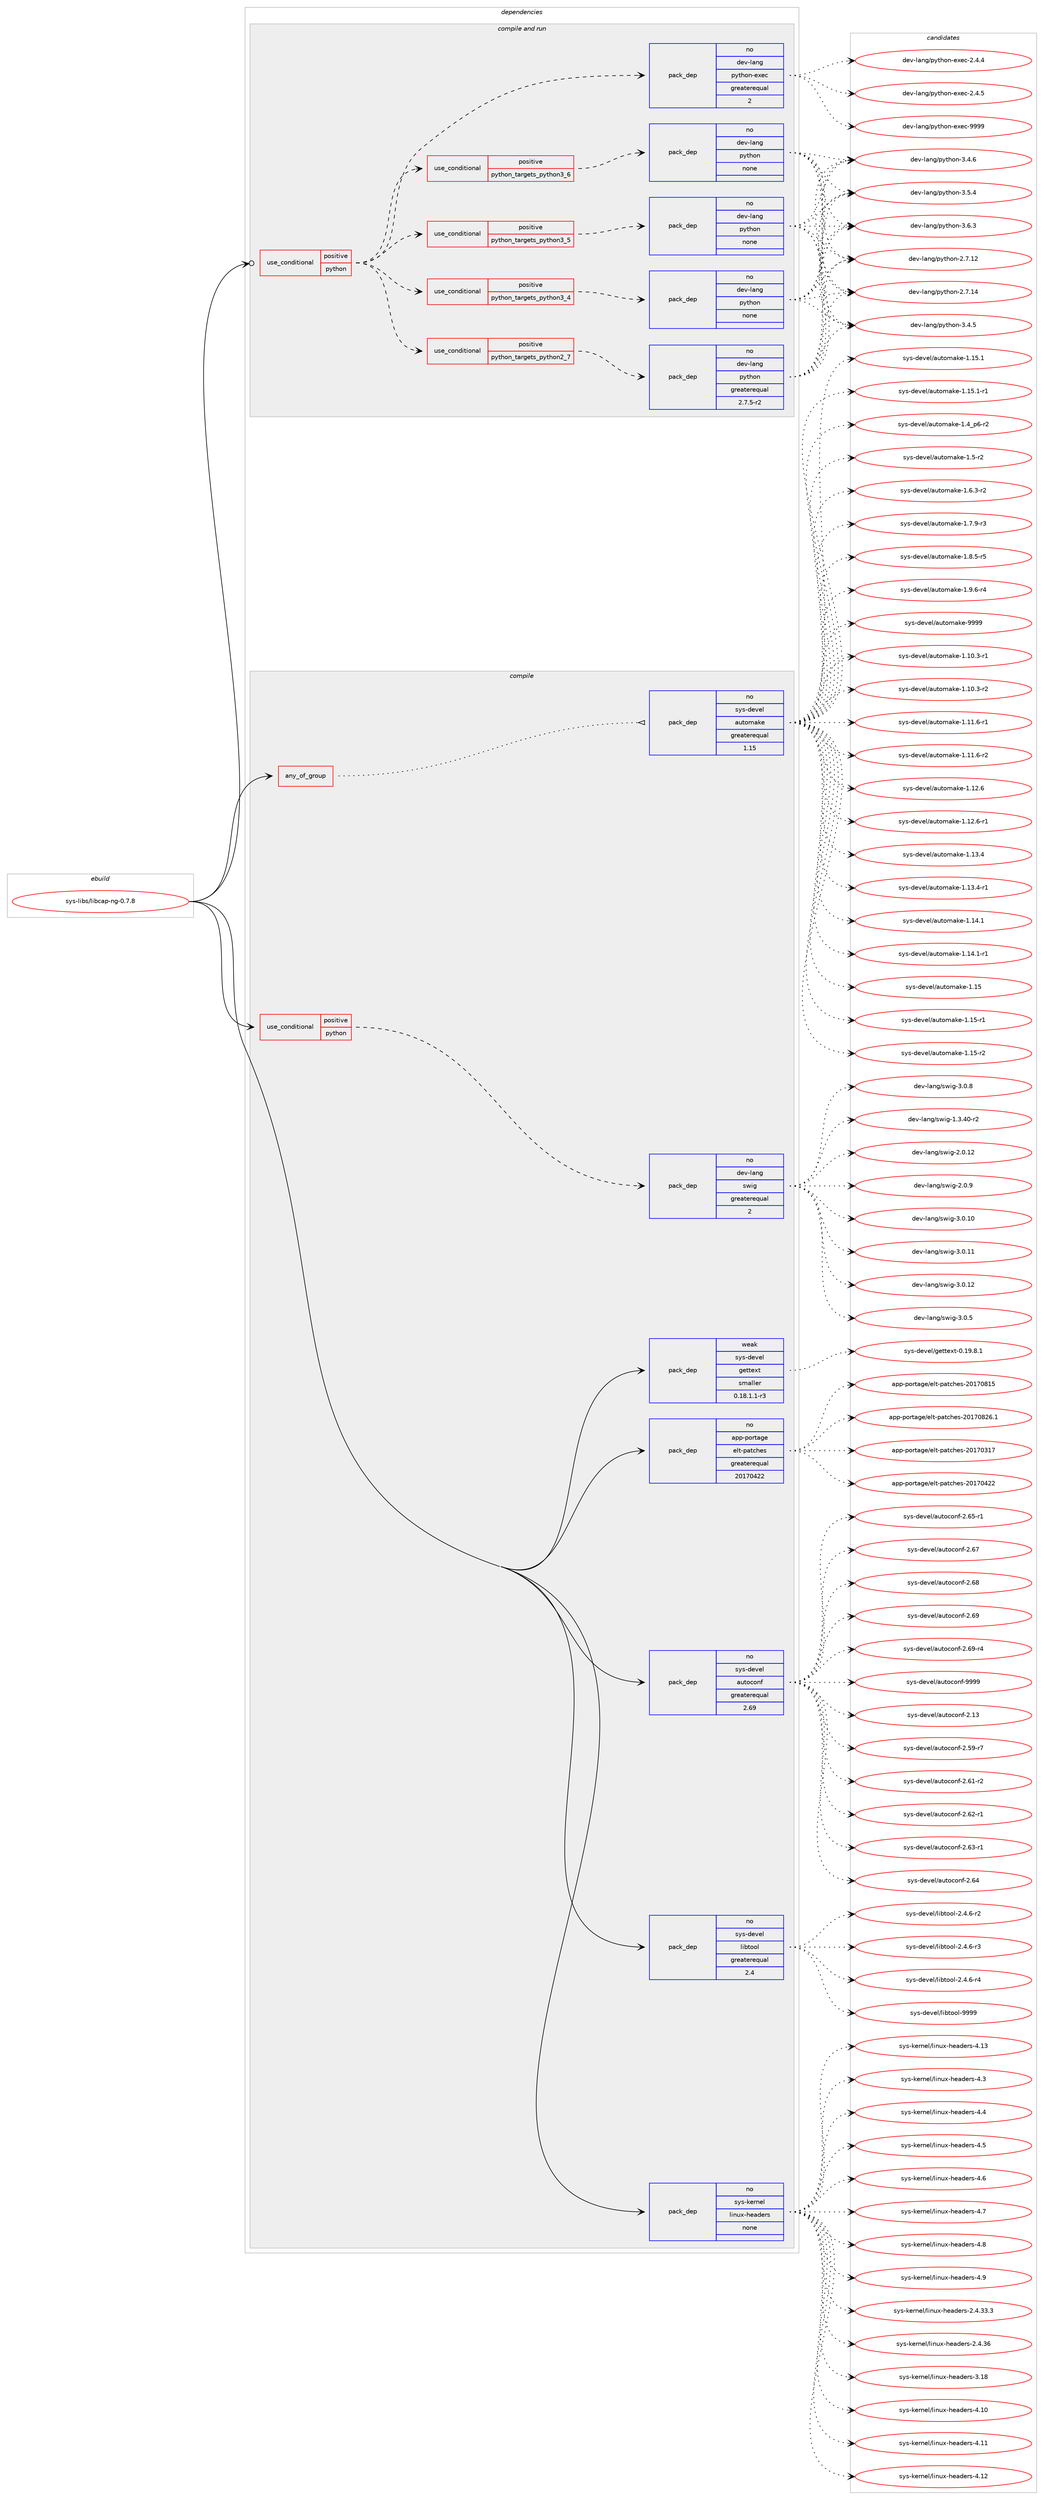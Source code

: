 digraph prolog {

# *************
# Graph options
# *************

newrank=true;
concentrate=true;
compound=true;
graph [rankdir=LR,fontname=Helvetica,fontsize=10,ranksep=1.5];#, ranksep=2.5, nodesep=0.2];
edge  [arrowhead=vee];
node  [fontname=Helvetica,fontsize=10];

# **********
# The ebuild
# **********

subgraph cluster_leftcol {
color=gray;
rank=same;
label=<<i>ebuild</i>>;
id [label="sys-libs/libcap-ng-0.7.8", color=red, width=4, href="../sys-libs/libcap-ng-0.7.8.svg"];
}

# ****************
# The dependencies
# ****************

subgraph cluster_midcol {
color=gray;
label=<<i>dependencies</i>>;
subgraph cluster_compile {
fillcolor="#eeeeee";
style=filled;
label=<<i>compile</i>>;
subgraph any8418 {
dependency494699 [label=<<TABLE BORDER="0" CELLBORDER="1" CELLSPACING="0" CELLPADDING="4"><TR><TD CELLPADDING="10">any_of_group</TD></TR></TABLE>>, shape=none, color=red];subgraph pack367717 {
dependency494700 [label=<<TABLE BORDER="0" CELLBORDER="1" CELLSPACING="0" CELLPADDING="4" WIDTH="220"><TR><TD ROWSPAN="6" CELLPADDING="30">pack_dep</TD></TR><TR><TD WIDTH="110">no</TD></TR><TR><TD>sys-devel</TD></TR><TR><TD>automake</TD></TR><TR><TD>greaterequal</TD></TR><TR><TD>1.15</TD></TR></TABLE>>, shape=none, color=blue];
}
dependency494699:e -> dependency494700:w [weight=20,style="dotted",arrowhead="oinv"];
}
id:e -> dependency494699:w [weight=20,style="solid",arrowhead="vee"];
subgraph cond118255 {
dependency494701 [label=<<TABLE BORDER="0" CELLBORDER="1" CELLSPACING="0" CELLPADDING="4"><TR><TD ROWSPAN="3" CELLPADDING="10">use_conditional</TD></TR><TR><TD>positive</TD></TR><TR><TD>python</TD></TR></TABLE>>, shape=none, color=red];
subgraph pack367718 {
dependency494702 [label=<<TABLE BORDER="0" CELLBORDER="1" CELLSPACING="0" CELLPADDING="4" WIDTH="220"><TR><TD ROWSPAN="6" CELLPADDING="30">pack_dep</TD></TR><TR><TD WIDTH="110">no</TD></TR><TR><TD>dev-lang</TD></TR><TR><TD>swig</TD></TR><TR><TD>greaterequal</TD></TR><TR><TD>2</TD></TR></TABLE>>, shape=none, color=blue];
}
dependency494701:e -> dependency494702:w [weight=20,style="dashed",arrowhead="vee"];
}
id:e -> dependency494701:w [weight=20,style="solid",arrowhead="vee"];
subgraph pack367719 {
dependency494703 [label=<<TABLE BORDER="0" CELLBORDER="1" CELLSPACING="0" CELLPADDING="4" WIDTH="220"><TR><TD ROWSPAN="6" CELLPADDING="30">pack_dep</TD></TR><TR><TD WIDTH="110">no</TD></TR><TR><TD>app-portage</TD></TR><TR><TD>elt-patches</TD></TR><TR><TD>greaterequal</TD></TR><TR><TD>20170422</TD></TR></TABLE>>, shape=none, color=blue];
}
id:e -> dependency494703:w [weight=20,style="solid",arrowhead="vee"];
subgraph pack367720 {
dependency494704 [label=<<TABLE BORDER="0" CELLBORDER="1" CELLSPACING="0" CELLPADDING="4" WIDTH="220"><TR><TD ROWSPAN="6" CELLPADDING="30">pack_dep</TD></TR><TR><TD WIDTH="110">no</TD></TR><TR><TD>sys-devel</TD></TR><TR><TD>autoconf</TD></TR><TR><TD>greaterequal</TD></TR><TR><TD>2.69</TD></TR></TABLE>>, shape=none, color=blue];
}
id:e -> dependency494704:w [weight=20,style="solid",arrowhead="vee"];
subgraph pack367721 {
dependency494705 [label=<<TABLE BORDER="0" CELLBORDER="1" CELLSPACING="0" CELLPADDING="4" WIDTH="220"><TR><TD ROWSPAN="6" CELLPADDING="30">pack_dep</TD></TR><TR><TD WIDTH="110">no</TD></TR><TR><TD>sys-devel</TD></TR><TR><TD>libtool</TD></TR><TR><TD>greaterequal</TD></TR><TR><TD>2.4</TD></TR></TABLE>>, shape=none, color=blue];
}
id:e -> dependency494705:w [weight=20,style="solid",arrowhead="vee"];
subgraph pack367722 {
dependency494706 [label=<<TABLE BORDER="0" CELLBORDER="1" CELLSPACING="0" CELLPADDING="4" WIDTH="220"><TR><TD ROWSPAN="6" CELLPADDING="30">pack_dep</TD></TR><TR><TD WIDTH="110">no</TD></TR><TR><TD>sys-kernel</TD></TR><TR><TD>linux-headers</TD></TR><TR><TD>none</TD></TR><TR><TD></TD></TR></TABLE>>, shape=none, color=blue];
}
id:e -> dependency494706:w [weight=20,style="solid",arrowhead="vee"];
subgraph pack367723 {
dependency494707 [label=<<TABLE BORDER="0" CELLBORDER="1" CELLSPACING="0" CELLPADDING="4" WIDTH="220"><TR><TD ROWSPAN="6" CELLPADDING="30">pack_dep</TD></TR><TR><TD WIDTH="110">weak</TD></TR><TR><TD>sys-devel</TD></TR><TR><TD>gettext</TD></TR><TR><TD>smaller</TD></TR><TR><TD>0.18.1.1-r3</TD></TR></TABLE>>, shape=none, color=blue];
}
id:e -> dependency494707:w [weight=20,style="solid",arrowhead="vee"];
}
subgraph cluster_compileandrun {
fillcolor="#eeeeee";
style=filled;
label=<<i>compile and run</i>>;
subgraph cond118256 {
dependency494708 [label=<<TABLE BORDER="0" CELLBORDER="1" CELLSPACING="0" CELLPADDING="4"><TR><TD ROWSPAN="3" CELLPADDING="10">use_conditional</TD></TR><TR><TD>positive</TD></TR><TR><TD>python</TD></TR></TABLE>>, shape=none, color=red];
subgraph cond118257 {
dependency494709 [label=<<TABLE BORDER="0" CELLBORDER="1" CELLSPACING="0" CELLPADDING="4"><TR><TD ROWSPAN="3" CELLPADDING="10">use_conditional</TD></TR><TR><TD>positive</TD></TR><TR><TD>python_targets_python2_7</TD></TR></TABLE>>, shape=none, color=red];
subgraph pack367724 {
dependency494710 [label=<<TABLE BORDER="0" CELLBORDER="1" CELLSPACING="0" CELLPADDING="4" WIDTH="220"><TR><TD ROWSPAN="6" CELLPADDING="30">pack_dep</TD></TR><TR><TD WIDTH="110">no</TD></TR><TR><TD>dev-lang</TD></TR><TR><TD>python</TD></TR><TR><TD>greaterequal</TD></TR><TR><TD>2.7.5-r2</TD></TR></TABLE>>, shape=none, color=blue];
}
dependency494709:e -> dependency494710:w [weight=20,style="dashed",arrowhead="vee"];
}
dependency494708:e -> dependency494709:w [weight=20,style="dashed",arrowhead="vee"];
subgraph cond118258 {
dependency494711 [label=<<TABLE BORDER="0" CELLBORDER="1" CELLSPACING="0" CELLPADDING="4"><TR><TD ROWSPAN="3" CELLPADDING="10">use_conditional</TD></TR><TR><TD>positive</TD></TR><TR><TD>python_targets_python3_4</TD></TR></TABLE>>, shape=none, color=red];
subgraph pack367725 {
dependency494712 [label=<<TABLE BORDER="0" CELLBORDER="1" CELLSPACING="0" CELLPADDING="4" WIDTH="220"><TR><TD ROWSPAN="6" CELLPADDING="30">pack_dep</TD></TR><TR><TD WIDTH="110">no</TD></TR><TR><TD>dev-lang</TD></TR><TR><TD>python</TD></TR><TR><TD>none</TD></TR><TR><TD></TD></TR></TABLE>>, shape=none, color=blue];
}
dependency494711:e -> dependency494712:w [weight=20,style="dashed",arrowhead="vee"];
}
dependency494708:e -> dependency494711:w [weight=20,style="dashed",arrowhead="vee"];
subgraph cond118259 {
dependency494713 [label=<<TABLE BORDER="0" CELLBORDER="1" CELLSPACING="0" CELLPADDING="4"><TR><TD ROWSPAN="3" CELLPADDING="10">use_conditional</TD></TR><TR><TD>positive</TD></TR><TR><TD>python_targets_python3_5</TD></TR></TABLE>>, shape=none, color=red];
subgraph pack367726 {
dependency494714 [label=<<TABLE BORDER="0" CELLBORDER="1" CELLSPACING="0" CELLPADDING="4" WIDTH="220"><TR><TD ROWSPAN="6" CELLPADDING="30">pack_dep</TD></TR><TR><TD WIDTH="110">no</TD></TR><TR><TD>dev-lang</TD></TR><TR><TD>python</TD></TR><TR><TD>none</TD></TR><TR><TD></TD></TR></TABLE>>, shape=none, color=blue];
}
dependency494713:e -> dependency494714:w [weight=20,style="dashed",arrowhead="vee"];
}
dependency494708:e -> dependency494713:w [weight=20,style="dashed",arrowhead="vee"];
subgraph cond118260 {
dependency494715 [label=<<TABLE BORDER="0" CELLBORDER="1" CELLSPACING="0" CELLPADDING="4"><TR><TD ROWSPAN="3" CELLPADDING="10">use_conditional</TD></TR><TR><TD>positive</TD></TR><TR><TD>python_targets_python3_6</TD></TR></TABLE>>, shape=none, color=red];
subgraph pack367727 {
dependency494716 [label=<<TABLE BORDER="0" CELLBORDER="1" CELLSPACING="0" CELLPADDING="4" WIDTH="220"><TR><TD ROWSPAN="6" CELLPADDING="30">pack_dep</TD></TR><TR><TD WIDTH="110">no</TD></TR><TR><TD>dev-lang</TD></TR><TR><TD>python</TD></TR><TR><TD>none</TD></TR><TR><TD></TD></TR></TABLE>>, shape=none, color=blue];
}
dependency494715:e -> dependency494716:w [weight=20,style="dashed",arrowhead="vee"];
}
dependency494708:e -> dependency494715:w [weight=20,style="dashed",arrowhead="vee"];
subgraph pack367728 {
dependency494717 [label=<<TABLE BORDER="0" CELLBORDER="1" CELLSPACING="0" CELLPADDING="4" WIDTH="220"><TR><TD ROWSPAN="6" CELLPADDING="30">pack_dep</TD></TR><TR><TD WIDTH="110">no</TD></TR><TR><TD>dev-lang</TD></TR><TR><TD>python-exec</TD></TR><TR><TD>greaterequal</TD></TR><TR><TD>2</TD></TR></TABLE>>, shape=none, color=blue];
}
dependency494708:e -> dependency494717:w [weight=20,style="dashed",arrowhead="vee"];
}
id:e -> dependency494708:w [weight=20,style="solid",arrowhead="odotvee"];
}
subgraph cluster_run {
fillcolor="#eeeeee";
style=filled;
label=<<i>run</i>>;
}
}

# **************
# The candidates
# **************

subgraph cluster_choices {
rank=same;
color=gray;
label=<<i>candidates</i>>;

subgraph choice367717 {
color=black;
nodesep=1;
choice11512111545100101118101108479711711611110997107101454946494846514511449 [label="sys-devel/automake-1.10.3-r1", color=red, width=4,href="../sys-devel/automake-1.10.3-r1.svg"];
choice11512111545100101118101108479711711611110997107101454946494846514511450 [label="sys-devel/automake-1.10.3-r2", color=red, width=4,href="../sys-devel/automake-1.10.3-r2.svg"];
choice11512111545100101118101108479711711611110997107101454946494946544511449 [label="sys-devel/automake-1.11.6-r1", color=red, width=4,href="../sys-devel/automake-1.11.6-r1.svg"];
choice11512111545100101118101108479711711611110997107101454946494946544511450 [label="sys-devel/automake-1.11.6-r2", color=red, width=4,href="../sys-devel/automake-1.11.6-r2.svg"];
choice1151211154510010111810110847971171161111099710710145494649504654 [label="sys-devel/automake-1.12.6", color=red, width=4,href="../sys-devel/automake-1.12.6.svg"];
choice11512111545100101118101108479711711611110997107101454946495046544511449 [label="sys-devel/automake-1.12.6-r1", color=red, width=4,href="../sys-devel/automake-1.12.6-r1.svg"];
choice1151211154510010111810110847971171161111099710710145494649514652 [label="sys-devel/automake-1.13.4", color=red, width=4,href="../sys-devel/automake-1.13.4.svg"];
choice11512111545100101118101108479711711611110997107101454946495146524511449 [label="sys-devel/automake-1.13.4-r1", color=red, width=4,href="../sys-devel/automake-1.13.4-r1.svg"];
choice1151211154510010111810110847971171161111099710710145494649524649 [label="sys-devel/automake-1.14.1", color=red, width=4,href="../sys-devel/automake-1.14.1.svg"];
choice11512111545100101118101108479711711611110997107101454946495246494511449 [label="sys-devel/automake-1.14.1-r1", color=red, width=4,href="../sys-devel/automake-1.14.1-r1.svg"];
choice115121115451001011181011084797117116111109971071014549464953 [label="sys-devel/automake-1.15", color=red, width=4,href="../sys-devel/automake-1.15.svg"];
choice1151211154510010111810110847971171161111099710710145494649534511449 [label="sys-devel/automake-1.15-r1", color=red, width=4,href="../sys-devel/automake-1.15-r1.svg"];
choice1151211154510010111810110847971171161111099710710145494649534511450 [label="sys-devel/automake-1.15-r2", color=red, width=4,href="../sys-devel/automake-1.15-r2.svg"];
choice1151211154510010111810110847971171161111099710710145494649534649 [label="sys-devel/automake-1.15.1", color=red, width=4,href="../sys-devel/automake-1.15.1.svg"];
choice11512111545100101118101108479711711611110997107101454946495346494511449 [label="sys-devel/automake-1.15.1-r1", color=red, width=4,href="../sys-devel/automake-1.15.1-r1.svg"];
choice115121115451001011181011084797117116111109971071014549465295112544511450 [label="sys-devel/automake-1.4_p6-r2", color=red, width=4,href="../sys-devel/automake-1.4_p6-r2.svg"];
choice11512111545100101118101108479711711611110997107101454946534511450 [label="sys-devel/automake-1.5-r2", color=red, width=4,href="../sys-devel/automake-1.5-r2.svg"];
choice115121115451001011181011084797117116111109971071014549465446514511450 [label="sys-devel/automake-1.6.3-r2", color=red, width=4,href="../sys-devel/automake-1.6.3-r2.svg"];
choice115121115451001011181011084797117116111109971071014549465546574511451 [label="sys-devel/automake-1.7.9-r3", color=red, width=4,href="../sys-devel/automake-1.7.9-r3.svg"];
choice115121115451001011181011084797117116111109971071014549465646534511453 [label="sys-devel/automake-1.8.5-r5", color=red, width=4,href="../sys-devel/automake-1.8.5-r5.svg"];
choice115121115451001011181011084797117116111109971071014549465746544511452 [label="sys-devel/automake-1.9.6-r4", color=red, width=4,href="../sys-devel/automake-1.9.6-r4.svg"];
choice115121115451001011181011084797117116111109971071014557575757 [label="sys-devel/automake-9999", color=red, width=4,href="../sys-devel/automake-9999.svg"];
dependency494700:e -> choice11512111545100101118101108479711711611110997107101454946494846514511449:w [style=dotted,weight="100"];
dependency494700:e -> choice11512111545100101118101108479711711611110997107101454946494846514511450:w [style=dotted,weight="100"];
dependency494700:e -> choice11512111545100101118101108479711711611110997107101454946494946544511449:w [style=dotted,weight="100"];
dependency494700:e -> choice11512111545100101118101108479711711611110997107101454946494946544511450:w [style=dotted,weight="100"];
dependency494700:e -> choice1151211154510010111810110847971171161111099710710145494649504654:w [style=dotted,weight="100"];
dependency494700:e -> choice11512111545100101118101108479711711611110997107101454946495046544511449:w [style=dotted,weight="100"];
dependency494700:e -> choice1151211154510010111810110847971171161111099710710145494649514652:w [style=dotted,weight="100"];
dependency494700:e -> choice11512111545100101118101108479711711611110997107101454946495146524511449:w [style=dotted,weight="100"];
dependency494700:e -> choice1151211154510010111810110847971171161111099710710145494649524649:w [style=dotted,weight="100"];
dependency494700:e -> choice11512111545100101118101108479711711611110997107101454946495246494511449:w [style=dotted,weight="100"];
dependency494700:e -> choice115121115451001011181011084797117116111109971071014549464953:w [style=dotted,weight="100"];
dependency494700:e -> choice1151211154510010111810110847971171161111099710710145494649534511449:w [style=dotted,weight="100"];
dependency494700:e -> choice1151211154510010111810110847971171161111099710710145494649534511450:w [style=dotted,weight="100"];
dependency494700:e -> choice1151211154510010111810110847971171161111099710710145494649534649:w [style=dotted,weight="100"];
dependency494700:e -> choice11512111545100101118101108479711711611110997107101454946495346494511449:w [style=dotted,weight="100"];
dependency494700:e -> choice115121115451001011181011084797117116111109971071014549465295112544511450:w [style=dotted,weight="100"];
dependency494700:e -> choice11512111545100101118101108479711711611110997107101454946534511450:w [style=dotted,weight="100"];
dependency494700:e -> choice115121115451001011181011084797117116111109971071014549465446514511450:w [style=dotted,weight="100"];
dependency494700:e -> choice115121115451001011181011084797117116111109971071014549465546574511451:w [style=dotted,weight="100"];
dependency494700:e -> choice115121115451001011181011084797117116111109971071014549465646534511453:w [style=dotted,weight="100"];
dependency494700:e -> choice115121115451001011181011084797117116111109971071014549465746544511452:w [style=dotted,weight="100"];
dependency494700:e -> choice115121115451001011181011084797117116111109971071014557575757:w [style=dotted,weight="100"];
}
subgraph choice367718 {
color=black;
nodesep=1;
choice100101118451089711010347115119105103454946514652484511450 [label="dev-lang/swig-1.3.40-r2", color=red, width=4,href="../dev-lang/swig-1.3.40-r2.svg"];
choice10010111845108971101034711511910510345504648464950 [label="dev-lang/swig-2.0.12", color=red, width=4,href="../dev-lang/swig-2.0.12.svg"];
choice100101118451089711010347115119105103455046484657 [label="dev-lang/swig-2.0.9", color=red, width=4,href="../dev-lang/swig-2.0.9.svg"];
choice10010111845108971101034711511910510345514648464948 [label="dev-lang/swig-3.0.10", color=red, width=4,href="../dev-lang/swig-3.0.10.svg"];
choice10010111845108971101034711511910510345514648464949 [label="dev-lang/swig-3.0.11", color=red, width=4,href="../dev-lang/swig-3.0.11.svg"];
choice10010111845108971101034711511910510345514648464950 [label="dev-lang/swig-3.0.12", color=red, width=4,href="../dev-lang/swig-3.0.12.svg"];
choice100101118451089711010347115119105103455146484653 [label="dev-lang/swig-3.0.5", color=red, width=4,href="../dev-lang/swig-3.0.5.svg"];
choice100101118451089711010347115119105103455146484656 [label="dev-lang/swig-3.0.8", color=red, width=4,href="../dev-lang/swig-3.0.8.svg"];
dependency494702:e -> choice100101118451089711010347115119105103454946514652484511450:w [style=dotted,weight="100"];
dependency494702:e -> choice10010111845108971101034711511910510345504648464950:w [style=dotted,weight="100"];
dependency494702:e -> choice100101118451089711010347115119105103455046484657:w [style=dotted,weight="100"];
dependency494702:e -> choice10010111845108971101034711511910510345514648464948:w [style=dotted,weight="100"];
dependency494702:e -> choice10010111845108971101034711511910510345514648464949:w [style=dotted,weight="100"];
dependency494702:e -> choice10010111845108971101034711511910510345514648464950:w [style=dotted,weight="100"];
dependency494702:e -> choice100101118451089711010347115119105103455146484653:w [style=dotted,weight="100"];
dependency494702:e -> choice100101118451089711010347115119105103455146484656:w [style=dotted,weight="100"];
}
subgraph choice367719 {
color=black;
nodesep=1;
choice97112112451121111141169710310147101108116451129711699104101115455048495548514955 [label="app-portage/elt-patches-20170317", color=red, width=4,href="../app-portage/elt-patches-20170317.svg"];
choice97112112451121111141169710310147101108116451129711699104101115455048495548525050 [label="app-portage/elt-patches-20170422", color=red, width=4,href="../app-portage/elt-patches-20170422.svg"];
choice97112112451121111141169710310147101108116451129711699104101115455048495548564953 [label="app-portage/elt-patches-20170815", color=red, width=4,href="../app-portage/elt-patches-20170815.svg"];
choice971121124511211111411697103101471011081164511297116991041011154550484955485650544649 [label="app-portage/elt-patches-20170826.1", color=red, width=4,href="../app-portage/elt-patches-20170826.1.svg"];
dependency494703:e -> choice97112112451121111141169710310147101108116451129711699104101115455048495548514955:w [style=dotted,weight="100"];
dependency494703:e -> choice97112112451121111141169710310147101108116451129711699104101115455048495548525050:w [style=dotted,weight="100"];
dependency494703:e -> choice97112112451121111141169710310147101108116451129711699104101115455048495548564953:w [style=dotted,weight="100"];
dependency494703:e -> choice971121124511211111411697103101471011081164511297116991041011154550484955485650544649:w [style=dotted,weight="100"];
}
subgraph choice367720 {
color=black;
nodesep=1;
choice115121115451001011181011084797117116111991111101024550464951 [label="sys-devel/autoconf-2.13", color=red, width=4,href="../sys-devel/autoconf-2.13.svg"];
choice1151211154510010111810110847971171161119911111010245504653574511455 [label="sys-devel/autoconf-2.59-r7", color=red, width=4,href="../sys-devel/autoconf-2.59-r7.svg"];
choice1151211154510010111810110847971171161119911111010245504654494511450 [label="sys-devel/autoconf-2.61-r2", color=red, width=4,href="../sys-devel/autoconf-2.61-r2.svg"];
choice1151211154510010111810110847971171161119911111010245504654504511449 [label="sys-devel/autoconf-2.62-r1", color=red, width=4,href="../sys-devel/autoconf-2.62-r1.svg"];
choice1151211154510010111810110847971171161119911111010245504654514511449 [label="sys-devel/autoconf-2.63-r1", color=red, width=4,href="../sys-devel/autoconf-2.63-r1.svg"];
choice115121115451001011181011084797117116111991111101024550465452 [label="sys-devel/autoconf-2.64", color=red, width=4,href="../sys-devel/autoconf-2.64.svg"];
choice1151211154510010111810110847971171161119911111010245504654534511449 [label="sys-devel/autoconf-2.65-r1", color=red, width=4,href="../sys-devel/autoconf-2.65-r1.svg"];
choice115121115451001011181011084797117116111991111101024550465455 [label="sys-devel/autoconf-2.67", color=red, width=4,href="../sys-devel/autoconf-2.67.svg"];
choice115121115451001011181011084797117116111991111101024550465456 [label="sys-devel/autoconf-2.68", color=red, width=4,href="../sys-devel/autoconf-2.68.svg"];
choice115121115451001011181011084797117116111991111101024550465457 [label="sys-devel/autoconf-2.69", color=red, width=4,href="../sys-devel/autoconf-2.69.svg"];
choice1151211154510010111810110847971171161119911111010245504654574511452 [label="sys-devel/autoconf-2.69-r4", color=red, width=4,href="../sys-devel/autoconf-2.69-r4.svg"];
choice115121115451001011181011084797117116111991111101024557575757 [label="sys-devel/autoconf-9999", color=red, width=4,href="../sys-devel/autoconf-9999.svg"];
dependency494704:e -> choice115121115451001011181011084797117116111991111101024550464951:w [style=dotted,weight="100"];
dependency494704:e -> choice1151211154510010111810110847971171161119911111010245504653574511455:w [style=dotted,weight="100"];
dependency494704:e -> choice1151211154510010111810110847971171161119911111010245504654494511450:w [style=dotted,weight="100"];
dependency494704:e -> choice1151211154510010111810110847971171161119911111010245504654504511449:w [style=dotted,weight="100"];
dependency494704:e -> choice1151211154510010111810110847971171161119911111010245504654514511449:w [style=dotted,weight="100"];
dependency494704:e -> choice115121115451001011181011084797117116111991111101024550465452:w [style=dotted,weight="100"];
dependency494704:e -> choice1151211154510010111810110847971171161119911111010245504654534511449:w [style=dotted,weight="100"];
dependency494704:e -> choice115121115451001011181011084797117116111991111101024550465455:w [style=dotted,weight="100"];
dependency494704:e -> choice115121115451001011181011084797117116111991111101024550465456:w [style=dotted,weight="100"];
dependency494704:e -> choice115121115451001011181011084797117116111991111101024550465457:w [style=dotted,weight="100"];
dependency494704:e -> choice1151211154510010111810110847971171161119911111010245504654574511452:w [style=dotted,weight="100"];
dependency494704:e -> choice115121115451001011181011084797117116111991111101024557575757:w [style=dotted,weight="100"];
}
subgraph choice367721 {
color=black;
nodesep=1;
choice1151211154510010111810110847108105981161111111084550465246544511450 [label="sys-devel/libtool-2.4.6-r2", color=red, width=4,href="../sys-devel/libtool-2.4.6-r2.svg"];
choice1151211154510010111810110847108105981161111111084550465246544511451 [label="sys-devel/libtool-2.4.6-r3", color=red, width=4,href="../sys-devel/libtool-2.4.6-r3.svg"];
choice1151211154510010111810110847108105981161111111084550465246544511452 [label="sys-devel/libtool-2.4.6-r4", color=red, width=4,href="../sys-devel/libtool-2.4.6-r4.svg"];
choice1151211154510010111810110847108105981161111111084557575757 [label="sys-devel/libtool-9999", color=red, width=4,href="../sys-devel/libtool-9999.svg"];
dependency494705:e -> choice1151211154510010111810110847108105981161111111084550465246544511450:w [style=dotted,weight="100"];
dependency494705:e -> choice1151211154510010111810110847108105981161111111084550465246544511451:w [style=dotted,weight="100"];
dependency494705:e -> choice1151211154510010111810110847108105981161111111084550465246544511452:w [style=dotted,weight="100"];
dependency494705:e -> choice1151211154510010111810110847108105981161111111084557575757:w [style=dotted,weight="100"];
}
subgraph choice367722 {
color=black;
nodesep=1;
choice11512111545107101114110101108471081051101171204510410197100101114115455046524651514651 [label="sys-kernel/linux-headers-2.4.33.3", color=red, width=4,href="../sys-kernel/linux-headers-2.4.33.3.svg"];
choice1151211154510710111411010110847108105110117120451041019710010111411545504652465154 [label="sys-kernel/linux-headers-2.4.36", color=red, width=4,href="../sys-kernel/linux-headers-2.4.36.svg"];
choice115121115451071011141101011084710810511011712045104101971001011141154551464956 [label="sys-kernel/linux-headers-3.18", color=red, width=4,href="../sys-kernel/linux-headers-3.18.svg"];
choice115121115451071011141101011084710810511011712045104101971001011141154552464948 [label="sys-kernel/linux-headers-4.10", color=red, width=4,href="../sys-kernel/linux-headers-4.10.svg"];
choice115121115451071011141101011084710810511011712045104101971001011141154552464949 [label="sys-kernel/linux-headers-4.11", color=red, width=4,href="../sys-kernel/linux-headers-4.11.svg"];
choice115121115451071011141101011084710810511011712045104101971001011141154552464950 [label="sys-kernel/linux-headers-4.12", color=red, width=4,href="../sys-kernel/linux-headers-4.12.svg"];
choice115121115451071011141101011084710810511011712045104101971001011141154552464951 [label="sys-kernel/linux-headers-4.13", color=red, width=4,href="../sys-kernel/linux-headers-4.13.svg"];
choice1151211154510710111411010110847108105110117120451041019710010111411545524651 [label="sys-kernel/linux-headers-4.3", color=red, width=4,href="../sys-kernel/linux-headers-4.3.svg"];
choice1151211154510710111411010110847108105110117120451041019710010111411545524652 [label="sys-kernel/linux-headers-4.4", color=red, width=4,href="../sys-kernel/linux-headers-4.4.svg"];
choice1151211154510710111411010110847108105110117120451041019710010111411545524653 [label="sys-kernel/linux-headers-4.5", color=red, width=4,href="../sys-kernel/linux-headers-4.5.svg"];
choice1151211154510710111411010110847108105110117120451041019710010111411545524654 [label="sys-kernel/linux-headers-4.6", color=red, width=4,href="../sys-kernel/linux-headers-4.6.svg"];
choice1151211154510710111411010110847108105110117120451041019710010111411545524655 [label="sys-kernel/linux-headers-4.7", color=red, width=4,href="../sys-kernel/linux-headers-4.7.svg"];
choice1151211154510710111411010110847108105110117120451041019710010111411545524656 [label="sys-kernel/linux-headers-4.8", color=red, width=4,href="../sys-kernel/linux-headers-4.8.svg"];
choice1151211154510710111411010110847108105110117120451041019710010111411545524657 [label="sys-kernel/linux-headers-4.9", color=red, width=4,href="../sys-kernel/linux-headers-4.9.svg"];
dependency494706:e -> choice11512111545107101114110101108471081051101171204510410197100101114115455046524651514651:w [style=dotted,weight="100"];
dependency494706:e -> choice1151211154510710111411010110847108105110117120451041019710010111411545504652465154:w [style=dotted,weight="100"];
dependency494706:e -> choice115121115451071011141101011084710810511011712045104101971001011141154551464956:w [style=dotted,weight="100"];
dependency494706:e -> choice115121115451071011141101011084710810511011712045104101971001011141154552464948:w [style=dotted,weight="100"];
dependency494706:e -> choice115121115451071011141101011084710810511011712045104101971001011141154552464949:w [style=dotted,weight="100"];
dependency494706:e -> choice115121115451071011141101011084710810511011712045104101971001011141154552464950:w [style=dotted,weight="100"];
dependency494706:e -> choice115121115451071011141101011084710810511011712045104101971001011141154552464951:w [style=dotted,weight="100"];
dependency494706:e -> choice1151211154510710111411010110847108105110117120451041019710010111411545524651:w [style=dotted,weight="100"];
dependency494706:e -> choice1151211154510710111411010110847108105110117120451041019710010111411545524652:w [style=dotted,weight="100"];
dependency494706:e -> choice1151211154510710111411010110847108105110117120451041019710010111411545524653:w [style=dotted,weight="100"];
dependency494706:e -> choice1151211154510710111411010110847108105110117120451041019710010111411545524654:w [style=dotted,weight="100"];
dependency494706:e -> choice1151211154510710111411010110847108105110117120451041019710010111411545524655:w [style=dotted,weight="100"];
dependency494706:e -> choice1151211154510710111411010110847108105110117120451041019710010111411545524656:w [style=dotted,weight="100"];
dependency494706:e -> choice1151211154510710111411010110847108105110117120451041019710010111411545524657:w [style=dotted,weight="100"];
}
subgraph choice367723 {
color=black;
nodesep=1;
choice1151211154510010111810110847103101116116101120116454846495746564649 [label="sys-devel/gettext-0.19.8.1", color=red, width=4,href="../sys-devel/gettext-0.19.8.1.svg"];
dependency494707:e -> choice1151211154510010111810110847103101116116101120116454846495746564649:w [style=dotted,weight="100"];
}
subgraph choice367724 {
color=black;
nodesep=1;
choice10010111845108971101034711212111610411111045504655464950 [label="dev-lang/python-2.7.12", color=red, width=4,href="../dev-lang/python-2.7.12.svg"];
choice10010111845108971101034711212111610411111045504655464952 [label="dev-lang/python-2.7.14", color=red, width=4,href="../dev-lang/python-2.7.14.svg"];
choice100101118451089711010347112121116104111110455146524653 [label="dev-lang/python-3.4.5", color=red, width=4,href="../dev-lang/python-3.4.5.svg"];
choice100101118451089711010347112121116104111110455146524654 [label="dev-lang/python-3.4.6", color=red, width=4,href="../dev-lang/python-3.4.6.svg"];
choice100101118451089711010347112121116104111110455146534652 [label="dev-lang/python-3.5.4", color=red, width=4,href="../dev-lang/python-3.5.4.svg"];
choice100101118451089711010347112121116104111110455146544651 [label="dev-lang/python-3.6.3", color=red, width=4,href="../dev-lang/python-3.6.3.svg"];
dependency494710:e -> choice10010111845108971101034711212111610411111045504655464950:w [style=dotted,weight="100"];
dependency494710:e -> choice10010111845108971101034711212111610411111045504655464952:w [style=dotted,weight="100"];
dependency494710:e -> choice100101118451089711010347112121116104111110455146524653:w [style=dotted,weight="100"];
dependency494710:e -> choice100101118451089711010347112121116104111110455146524654:w [style=dotted,weight="100"];
dependency494710:e -> choice100101118451089711010347112121116104111110455146534652:w [style=dotted,weight="100"];
dependency494710:e -> choice100101118451089711010347112121116104111110455146544651:w [style=dotted,weight="100"];
}
subgraph choice367725 {
color=black;
nodesep=1;
choice10010111845108971101034711212111610411111045504655464950 [label="dev-lang/python-2.7.12", color=red, width=4,href="../dev-lang/python-2.7.12.svg"];
choice10010111845108971101034711212111610411111045504655464952 [label="dev-lang/python-2.7.14", color=red, width=4,href="../dev-lang/python-2.7.14.svg"];
choice100101118451089711010347112121116104111110455146524653 [label="dev-lang/python-3.4.5", color=red, width=4,href="../dev-lang/python-3.4.5.svg"];
choice100101118451089711010347112121116104111110455146524654 [label="dev-lang/python-3.4.6", color=red, width=4,href="../dev-lang/python-3.4.6.svg"];
choice100101118451089711010347112121116104111110455146534652 [label="dev-lang/python-3.5.4", color=red, width=4,href="../dev-lang/python-3.5.4.svg"];
choice100101118451089711010347112121116104111110455146544651 [label="dev-lang/python-3.6.3", color=red, width=4,href="../dev-lang/python-3.6.3.svg"];
dependency494712:e -> choice10010111845108971101034711212111610411111045504655464950:w [style=dotted,weight="100"];
dependency494712:e -> choice10010111845108971101034711212111610411111045504655464952:w [style=dotted,weight="100"];
dependency494712:e -> choice100101118451089711010347112121116104111110455146524653:w [style=dotted,weight="100"];
dependency494712:e -> choice100101118451089711010347112121116104111110455146524654:w [style=dotted,weight="100"];
dependency494712:e -> choice100101118451089711010347112121116104111110455146534652:w [style=dotted,weight="100"];
dependency494712:e -> choice100101118451089711010347112121116104111110455146544651:w [style=dotted,weight="100"];
}
subgraph choice367726 {
color=black;
nodesep=1;
choice10010111845108971101034711212111610411111045504655464950 [label="dev-lang/python-2.7.12", color=red, width=4,href="../dev-lang/python-2.7.12.svg"];
choice10010111845108971101034711212111610411111045504655464952 [label="dev-lang/python-2.7.14", color=red, width=4,href="../dev-lang/python-2.7.14.svg"];
choice100101118451089711010347112121116104111110455146524653 [label="dev-lang/python-3.4.5", color=red, width=4,href="../dev-lang/python-3.4.5.svg"];
choice100101118451089711010347112121116104111110455146524654 [label="dev-lang/python-3.4.6", color=red, width=4,href="../dev-lang/python-3.4.6.svg"];
choice100101118451089711010347112121116104111110455146534652 [label="dev-lang/python-3.5.4", color=red, width=4,href="../dev-lang/python-3.5.4.svg"];
choice100101118451089711010347112121116104111110455146544651 [label="dev-lang/python-3.6.3", color=red, width=4,href="../dev-lang/python-3.6.3.svg"];
dependency494714:e -> choice10010111845108971101034711212111610411111045504655464950:w [style=dotted,weight="100"];
dependency494714:e -> choice10010111845108971101034711212111610411111045504655464952:w [style=dotted,weight="100"];
dependency494714:e -> choice100101118451089711010347112121116104111110455146524653:w [style=dotted,weight="100"];
dependency494714:e -> choice100101118451089711010347112121116104111110455146524654:w [style=dotted,weight="100"];
dependency494714:e -> choice100101118451089711010347112121116104111110455146534652:w [style=dotted,weight="100"];
dependency494714:e -> choice100101118451089711010347112121116104111110455146544651:w [style=dotted,weight="100"];
}
subgraph choice367727 {
color=black;
nodesep=1;
choice10010111845108971101034711212111610411111045504655464950 [label="dev-lang/python-2.7.12", color=red, width=4,href="../dev-lang/python-2.7.12.svg"];
choice10010111845108971101034711212111610411111045504655464952 [label="dev-lang/python-2.7.14", color=red, width=4,href="../dev-lang/python-2.7.14.svg"];
choice100101118451089711010347112121116104111110455146524653 [label="dev-lang/python-3.4.5", color=red, width=4,href="../dev-lang/python-3.4.5.svg"];
choice100101118451089711010347112121116104111110455146524654 [label="dev-lang/python-3.4.6", color=red, width=4,href="../dev-lang/python-3.4.6.svg"];
choice100101118451089711010347112121116104111110455146534652 [label="dev-lang/python-3.5.4", color=red, width=4,href="../dev-lang/python-3.5.4.svg"];
choice100101118451089711010347112121116104111110455146544651 [label="dev-lang/python-3.6.3", color=red, width=4,href="../dev-lang/python-3.6.3.svg"];
dependency494716:e -> choice10010111845108971101034711212111610411111045504655464950:w [style=dotted,weight="100"];
dependency494716:e -> choice10010111845108971101034711212111610411111045504655464952:w [style=dotted,weight="100"];
dependency494716:e -> choice100101118451089711010347112121116104111110455146524653:w [style=dotted,weight="100"];
dependency494716:e -> choice100101118451089711010347112121116104111110455146524654:w [style=dotted,weight="100"];
dependency494716:e -> choice100101118451089711010347112121116104111110455146534652:w [style=dotted,weight="100"];
dependency494716:e -> choice100101118451089711010347112121116104111110455146544651:w [style=dotted,weight="100"];
}
subgraph choice367728 {
color=black;
nodesep=1;
choice1001011184510897110103471121211161041111104510112010199455046524652 [label="dev-lang/python-exec-2.4.4", color=red, width=4,href="../dev-lang/python-exec-2.4.4.svg"];
choice1001011184510897110103471121211161041111104510112010199455046524653 [label="dev-lang/python-exec-2.4.5", color=red, width=4,href="../dev-lang/python-exec-2.4.5.svg"];
choice10010111845108971101034711212111610411111045101120101994557575757 [label="dev-lang/python-exec-9999", color=red, width=4,href="../dev-lang/python-exec-9999.svg"];
dependency494717:e -> choice1001011184510897110103471121211161041111104510112010199455046524652:w [style=dotted,weight="100"];
dependency494717:e -> choice1001011184510897110103471121211161041111104510112010199455046524653:w [style=dotted,weight="100"];
dependency494717:e -> choice10010111845108971101034711212111610411111045101120101994557575757:w [style=dotted,weight="100"];
}
}

}
